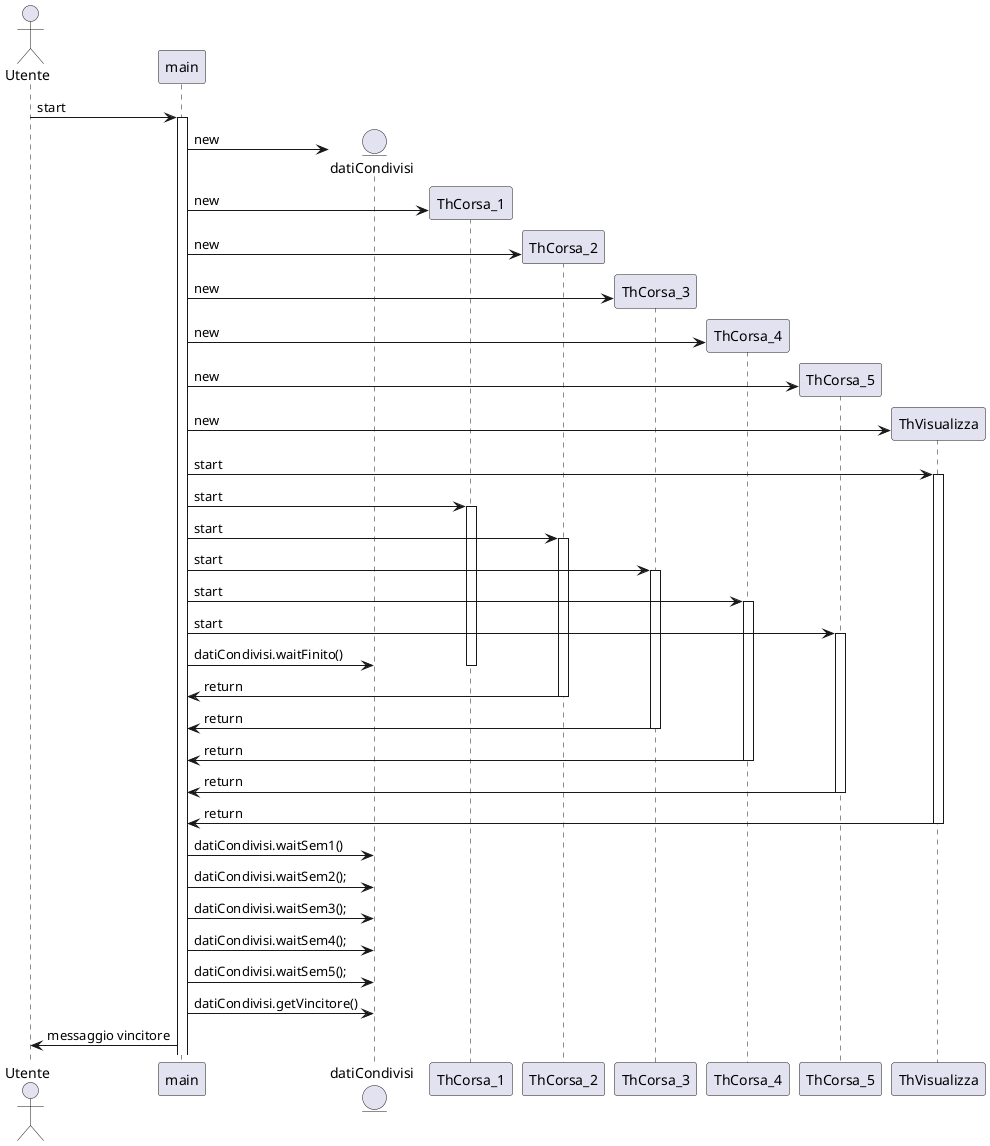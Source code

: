 @startuml
actor Utente
participant main
entity datiCondivisi

Utente -> main ++ : start

main -> datiCondivisi ** : new

main -> ThCorsa_1 ** : new
main -> ThCorsa_2 ** : new
main -> ThCorsa_3 ** : new
main -> ThCorsa_4 ** : new
main -> ThCorsa_5 ** : new
main -> ThVisualizza ** : new

main -> ThVisualizza ++ : start
main -> ThCorsa_1 ++ : start
main -> ThCorsa_2 ++ : start
main -> ThCorsa_3 ++ : start
main -> ThCorsa_4 ++ : start
main -> ThCorsa_5 ++ : start

main -> datiCondivisi : datiCondivisi.waitFinito()

deactivate ThCorsa_1
ThCorsa_2 -> main : return
deactivate ThCorsa_2
ThCorsa_3 -> main : return
deactivate ThCorsa_3
ThCorsa_4 -> main : return
deactivate ThCorsa_4
ThCorsa_5 -> main : return
deactivate ThCorsa_5
ThVisualizza -> main : return
deactivate ThVisualizza

main -> datiCondivisi : datiCondivisi.waitSem1()
main -> datiCondivisi : datiCondivisi.waitSem2();
main -> datiCondivisi : datiCondivisi.waitSem3();
main -> datiCondivisi : datiCondivisi.waitSem4();
main -> datiCondivisi : datiCondivisi.waitSem5();

main -> datiCondivisi : datiCondivisi.getVincitore()
main -> Utente : messaggio vincitore
@enduml
